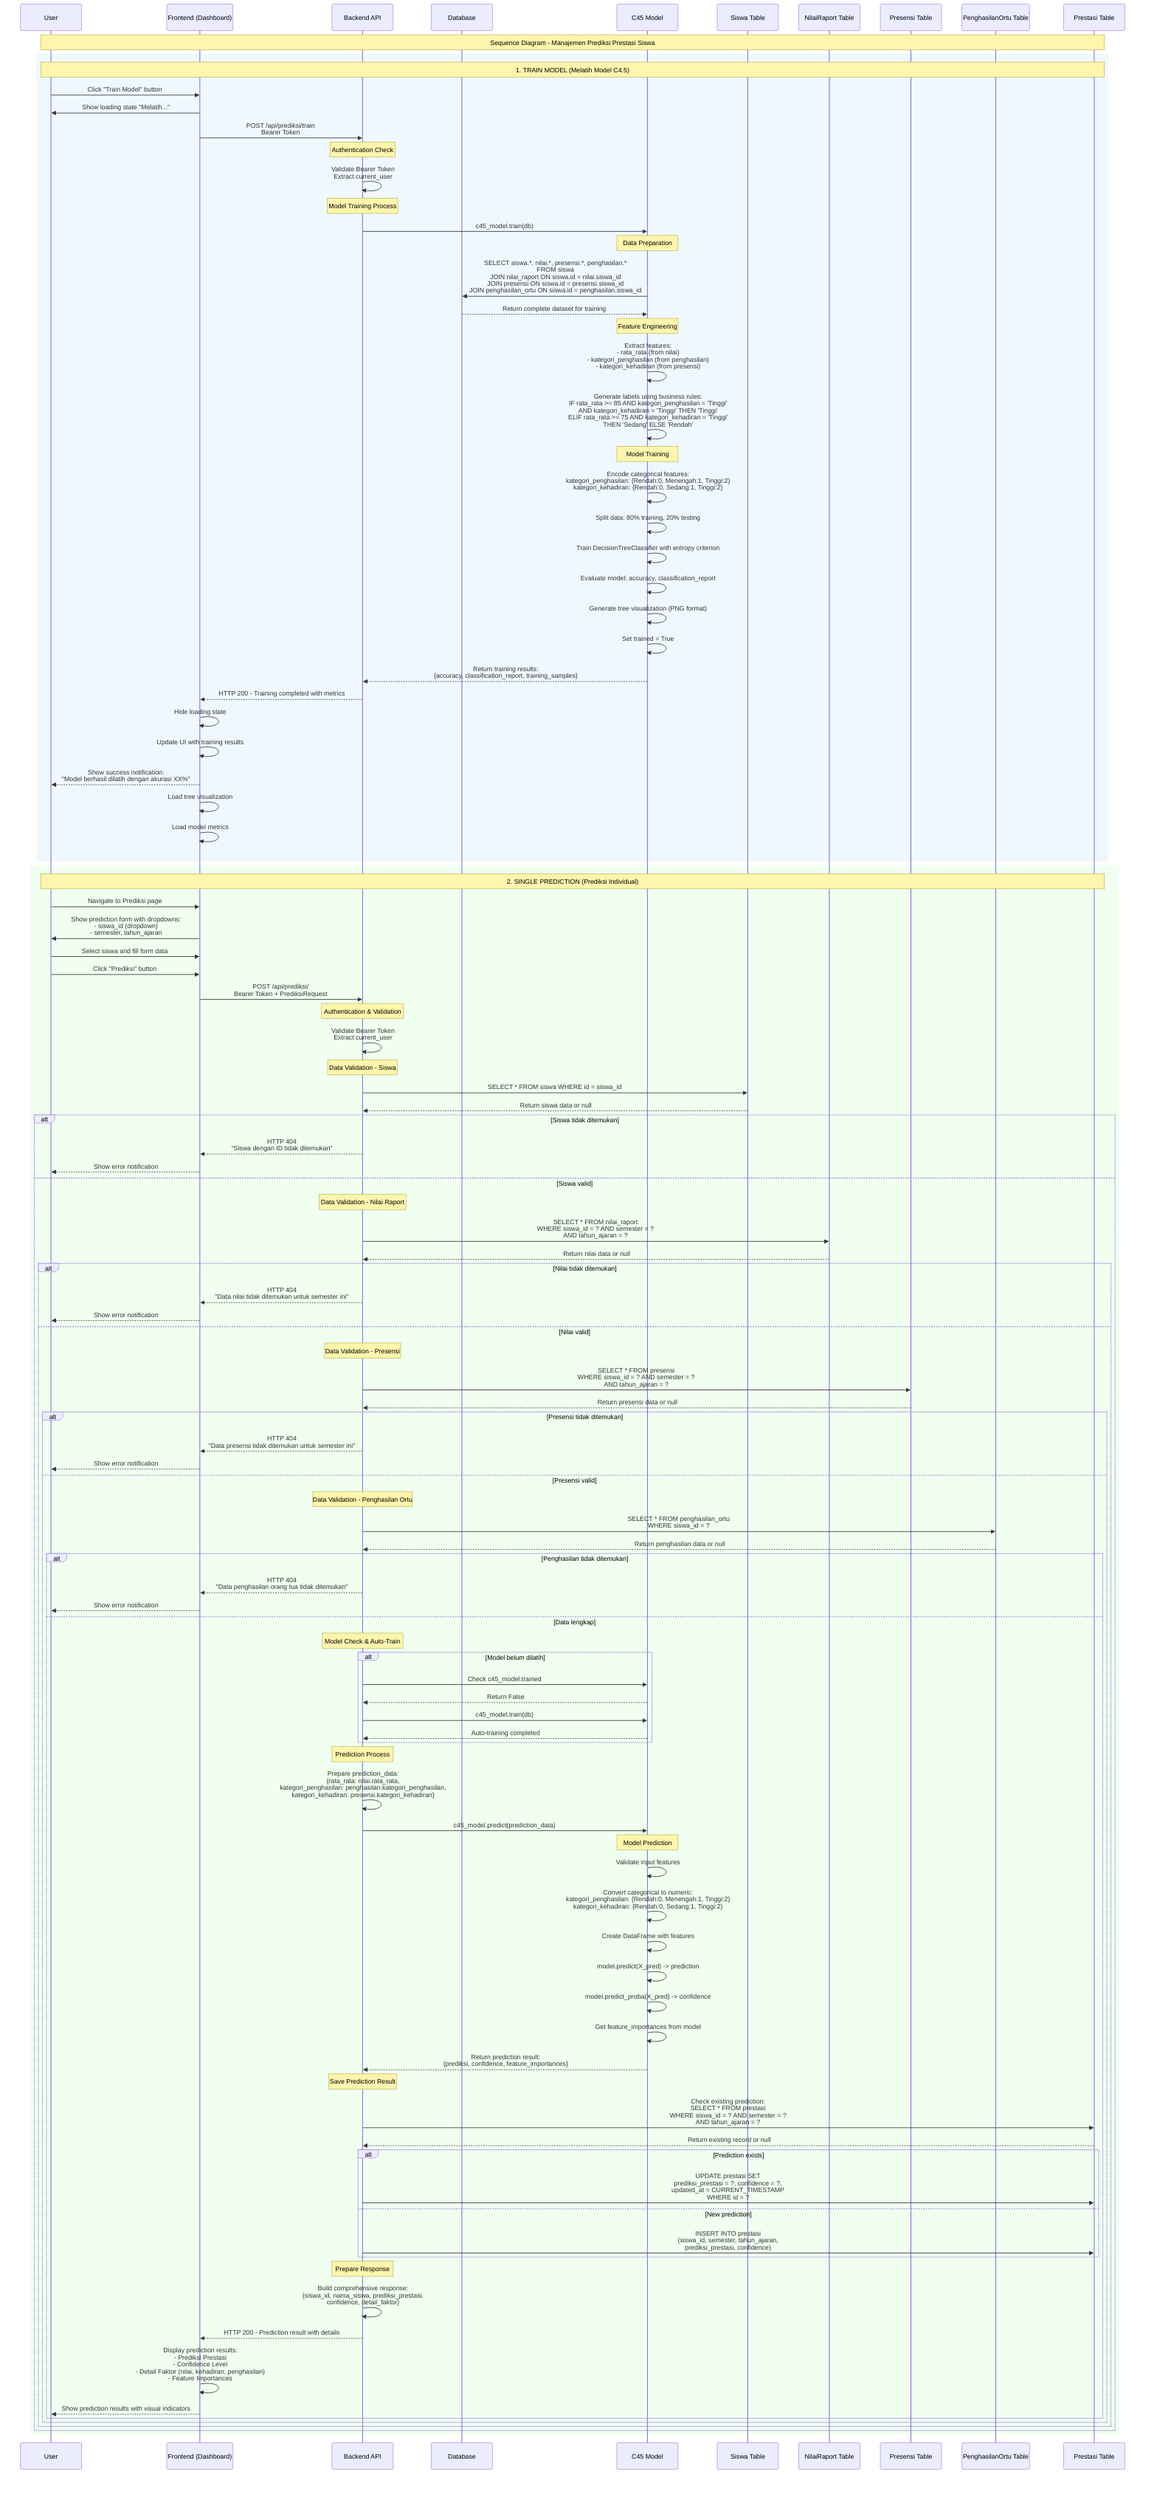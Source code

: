 sequenceDiagram
    participant U as User
    participant F as Frontend (Dashboard)
    participant A as Backend API
    participant D as Database
    participant M as C45 Model
    participant S as Siswa Table
    participant N as NilaiRaport Table
    participant P as Presensi Table
    participant PO as PenghasilanOrtu Table
    participant PR as Prestasi Table

    Note over U,PR: Sequence Diagram - Manajemen Prediksi Prestasi Siswa

    %% Train Model
    rect rgb(240, 248, 255)
        Note over U,PR: 1. TRAIN MODEL (Melatih Model C4.5)
        
        U->>F: Click "Train Model" button
        F->>U: Show loading state "Melatih..."
        
        F->>A: POST /api/prediksi/train<br/>Bearer Token
        
        Note over A: Authentication Check
        A->>A: Validate Bearer Token<br/>Extract current_user
        
        Note over A: Model Training Process
        A->>M: c45_model.train(db)
        
        Note over M: Data Preparation
        M->>D: SELECT siswa.*, nilai.*, presensi.*, penghasilan.*<br/>FROM siswa<br/>JOIN nilai_raport ON siswa.id = nilai.siswa_id<br/>JOIN presensi ON siswa.id = presensi.siswa_id<br/>JOIN penghasilan_ortu ON siswa.id = penghasilan.siswa_id
        D-->>M: Return complete dataset for training
        
        Note over M: Feature Engineering
        M->>M: Extract features:<br/>- rata_rata (from nilai)<br/>- kategori_penghasilan (from penghasilan)<br/>- kategori_kehadiran (from presensi)
        M->>M: Generate labels using business rules:<br/>IF rata_rata >= 85 AND kategori_penghasilan = 'Tinggi'<br/>AND kategori_kehadiran = 'Tinggi' THEN 'Tinggi'<br/>ELIF rata_rata >= 75 AND kategori_kehadiran = 'Tinggi'<br/>THEN 'Sedang' ELSE 'Rendah'
        
        Note over M: Model Training
        M->>M: Encode categorical features:<br/>kategori_penghasilan: {Rendah:0, Menengah:1, Tinggi:2}<br/>kategori_kehadiran: {Rendah:0, Sedang:1, Tinggi:2}
        M->>M: Split data: 80% training, 20% testing
        M->>M: Train DecisionTreeClassifier with entropy criterion
        M->>M: Evaluate model: accuracy, classification_report
        M->>M: Generate tree visualization (PNG format)
        M->>M: Set trained = True
        
        M-->>A: Return training results:<br/>{accuracy, classification_report, training_samples}
        
        A-->>F: HTTP 200 - Training completed with metrics
        F->>F: Hide loading state
        F->>F: Update UI with training results
        F-->>U: Show success notification:<br/>"Model berhasil dilatih dengan akurasi XX%"
        F->>F: Load tree visualization
        F->>F: Load model metrics
    end

    %% Single Prediction
    rect rgb(240, 255, 240)
        Note over U,PR: 2. SINGLE PREDICTION (Prediksi Individual)
        
        U->>F: Navigate to Prediksi page
        F->>U: Show prediction form with dropdowns:<br/>- siswa_id (dropdown)<br/>- semester, tahun_ajaran
        
        U->>F: Select siswa and fill form data
        U->>F: Click "Prediksi" button
        
        F->>A: POST /api/prediksi/<br/>Bearer Token + PrediksiRequest
        
        Note over A: Authentication & Validation
        A->>A: Validate Bearer Token<br/>Extract current_user
        
        Note over A: Data Validation - Siswa
        A->>S: SELECT * FROM siswa WHERE id = siswa_id
        S-->>A: Return siswa data or null
        
        alt Siswa tidak ditemukan
            A-->>F: HTTP 404<br/>"Siswa dengan ID tidak ditemukan"
            F-->>U: Show error notification
        else Siswa valid
            Note over A: Data Validation - Nilai Raport
            A->>N: SELECT * FROM nilai_raport<br/>WHERE siswa_id = ? AND semester = ?<br/>AND tahun_ajaran = ?
            N-->>A: Return nilai data or null
            
            alt Nilai tidak ditemukan
                A-->>F: HTTP 404<br/>"Data nilai tidak ditemukan untuk semester ini"
                F-->>U: Show error notification
            else Nilai valid
                Note over A: Data Validation - Presensi
                A->>P: SELECT * FROM presensi<br/>WHERE siswa_id = ? AND semester = ?<br/>AND tahun_ajaran = ?
                P-->>A: Return presensi data or null
                
                alt Presensi tidak ditemukan
                    A-->>F: HTTP 404<br/>"Data presensi tidak ditemukan untuk semester ini"
                    F-->>U: Show error notification
                else Presensi valid
                    Note over A: Data Validation - Penghasilan Ortu
                    A->>PO: SELECT * FROM penghasilan_ortu<br/>WHERE siswa_id = ?
                    PO-->>A: Return penghasilan data or null
                    
                    alt Penghasilan tidak ditemukan
                        A-->>F: HTTP 404<br/>"Data penghasilan orang tua tidak ditemukan"
                        F-->>U: Show error notification
                    else Data lengkap
                        Note over A: Model Check & Auto-Train
                        alt Model belum dilatih
                            A->>M: Check c45_model.trained
                            M-->>A: Return False
                            A->>M: c45_model.train(db)
                            M-->>A: Auto-training completed
                        end
                        
                        Note over A: Prediction Process
                        A->>A: Prepare prediction_data:<br/>{rata_rata: nilai.rata_rata,<br/>kategori_penghasilan: penghasilan.kategori_penghasilan,<br/>kategori_kehadiran: presensi.kategori_kehadiran}
                        
                        A->>M: c45_model.predict(prediction_data)
                        
                        Note over M: Model Prediction
                        M->>M: Validate input features
                        M->>M: Convert categorical to numeric:<br/>kategori_penghasilan: {Rendah:0, Menengah:1, Tinggi:2}<br/>kategori_kehadiran: {Rendah:0, Sedang:1, Tinggi:2}
                        M->>M: Create DataFrame with features
                        M->>M: model.predict(X_pred) -> prediction
                        M->>M: model.predict_proba(X_pred) -> confidence
                        M->>M: Get feature_importances from model
                        
                        M-->>A: Return prediction result:<br/>{prediksi, confidence, feature_importances}
                        
                        Note over A: Save Prediction Result
                        A->>PR: Check existing prediction:<br/>SELECT * FROM prestasi<br/>WHERE siswa_id = ? AND semester = ?<br/>AND tahun_ajaran = ?
                        PR-->>A: Return existing record or null
                        
                        alt Prediction exists
                            A->>PR: UPDATE prestasi SET<br/>prediksi_prestasi = ?, confidence = ?,<br/>updated_at = CURRENT_TIMESTAMP<br/>WHERE id = ?
                        else New prediction
                            A->>PR: INSERT INTO prestasi<br/>(siswa_id, semester, tahun_ajaran,<br/>prediksi_prestasi, confidence)
                        end
                        
                        Note over A: Prepare Response
                        A->>A: Build comprehensive response:<br/>{siswa_id, nama_siswa, prediksi_prestasi,<br/>confidence, detail_faktor}
                        
                        A-->>F: HTTP 200 - Prediction result with details
                        F->>F: Display prediction results:<br/>- Prediksi Prestasi<br/>- Confidence Level<br/>- Detail Faktor (nilai, kehadiran, penghasilan)<br/>- Feature Importances
                        F-->>U: Show prediction results with visual indicators
                    end
                end
            end
        end
    end